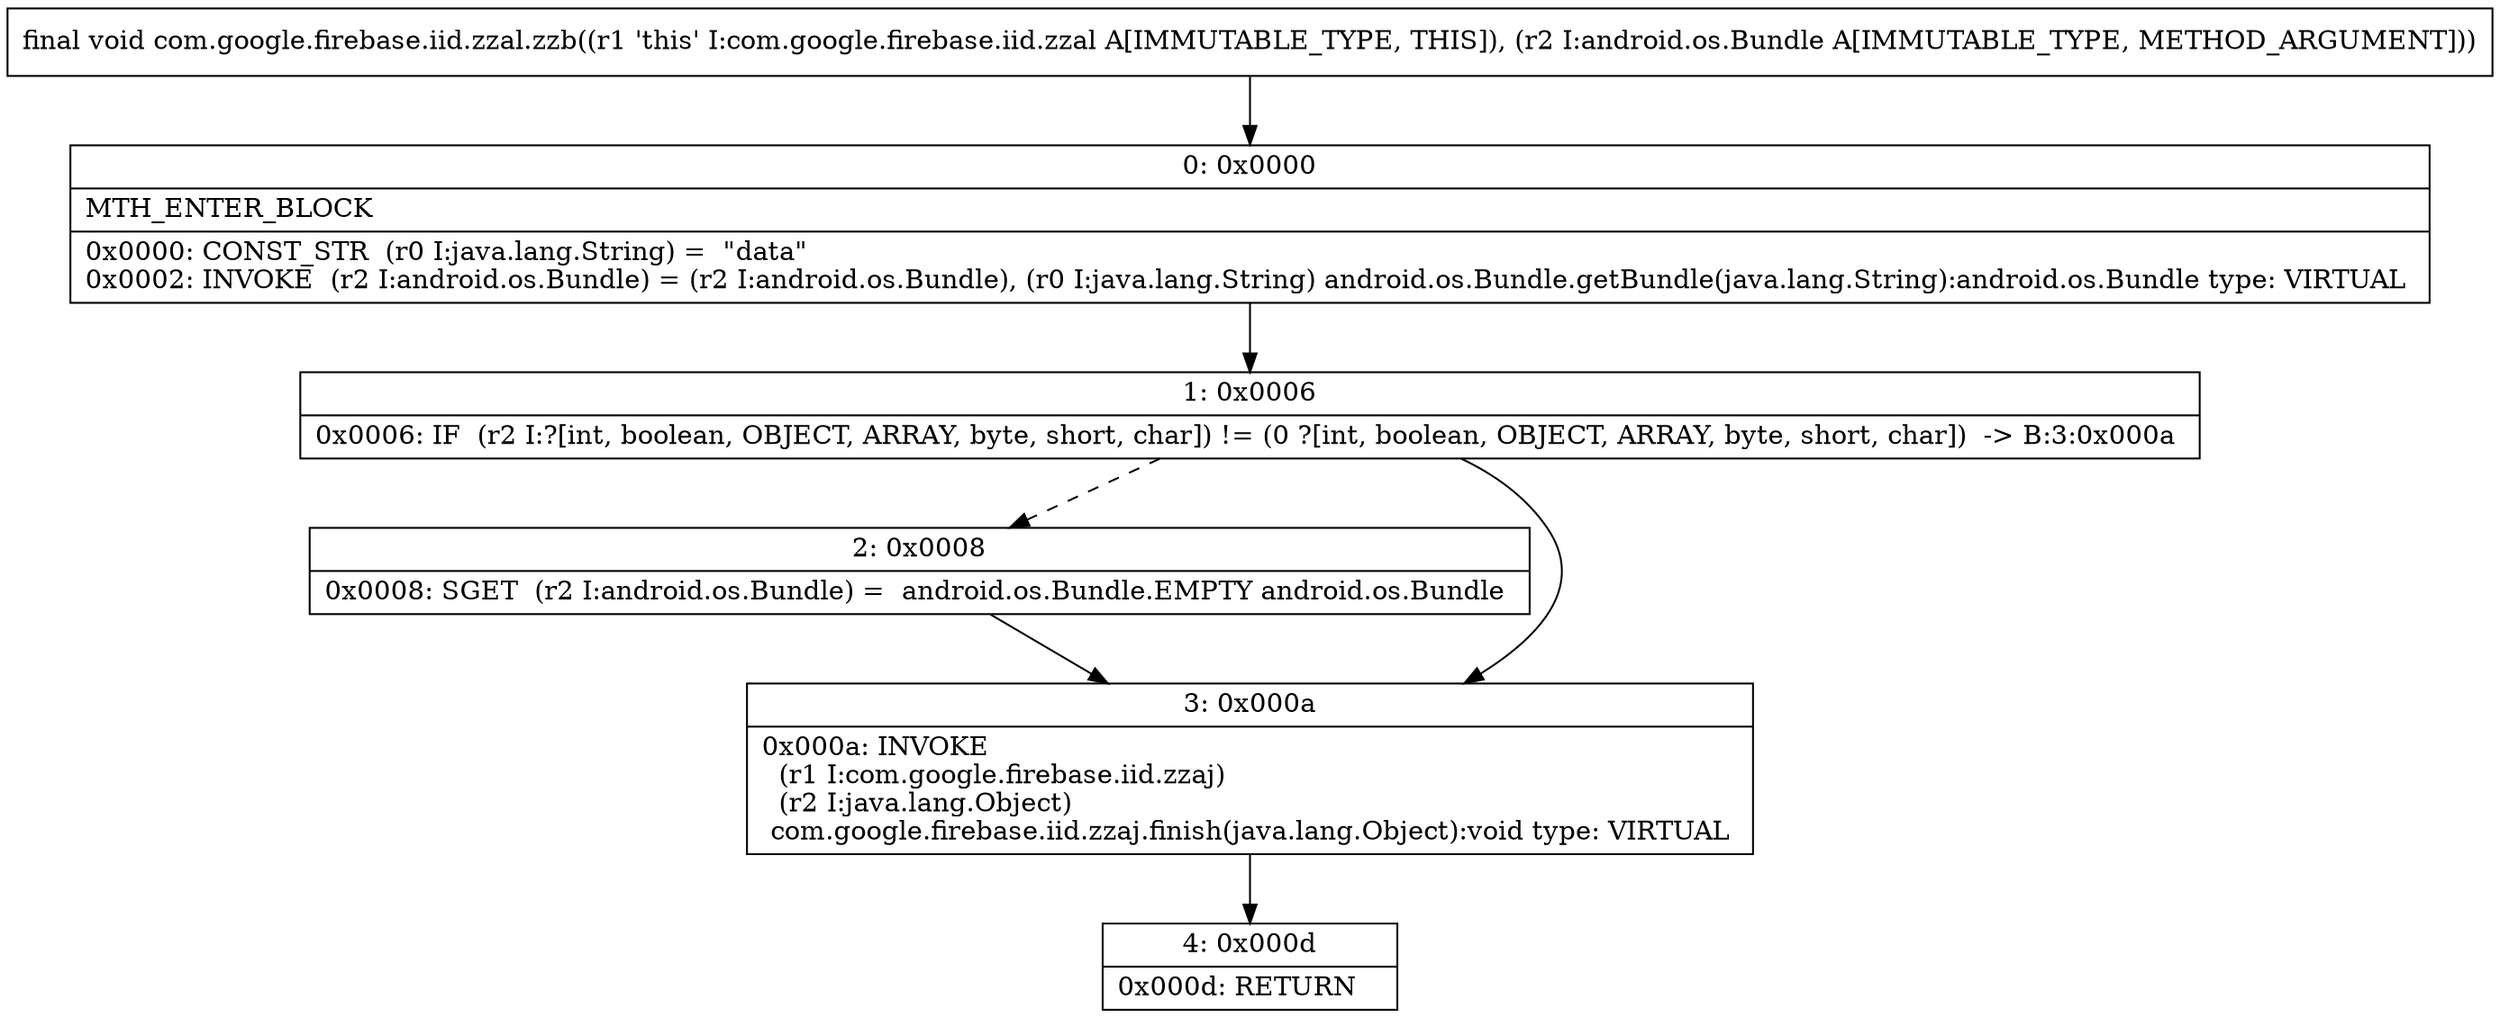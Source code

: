 digraph "CFG forcom.google.firebase.iid.zzal.zzb(Landroid\/os\/Bundle;)V" {
Node_0 [shape=record,label="{0\:\ 0x0000|MTH_ENTER_BLOCK\l|0x0000: CONST_STR  (r0 I:java.lang.String) =  \"data\" \l0x0002: INVOKE  (r2 I:android.os.Bundle) = (r2 I:android.os.Bundle), (r0 I:java.lang.String) android.os.Bundle.getBundle(java.lang.String):android.os.Bundle type: VIRTUAL \l}"];
Node_1 [shape=record,label="{1\:\ 0x0006|0x0006: IF  (r2 I:?[int, boolean, OBJECT, ARRAY, byte, short, char]) != (0 ?[int, boolean, OBJECT, ARRAY, byte, short, char])  \-\> B:3:0x000a \l}"];
Node_2 [shape=record,label="{2\:\ 0x0008|0x0008: SGET  (r2 I:android.os.Bundle) =  android.os.Bundle.EMPTY android.os.Bundle \l}"];
Node_3 [shape=record,label="{3\:\ 0x000a|0x000a: INVOKE  \l  (r1 I:com.google.firebase.iid.zzaj)\l  (r2 I:java.lang.Object)\l com.google.firebase.iid.zzaj.finish(java.lang.Object):void type: VIRTUAL \l}"];
Node_4 [shape=record,label="{4\:\ 0x000d|0x000d: RETURN   \l}"];
MethodNode[shape=record,label="{final void com.google.firebase.iid.zzal.zzb((r1 'this' I:com.google.firebase.iid.zzal A[IMMUTABLE_TYPE, THIS]), (r2 I:android.os.Bundle A[IMMUTABLE_TYPE, METHOD_ARGUMENT])) }"];
MethodNode -> Node_0;
Node_0 -> Node_1;
Node_1 -> Node_2[style=dashed];
Node_1 -> Node_3;
Node_2 -> Node_3;
Node_3 -> Node_4;
}

